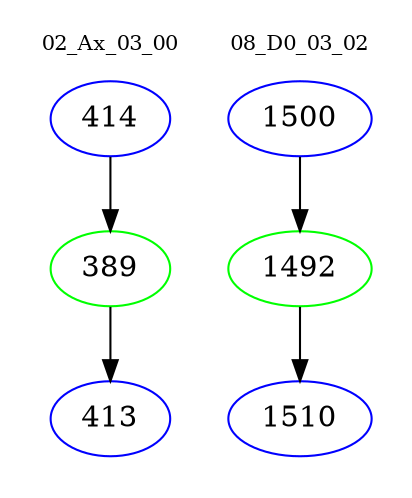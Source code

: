 digraph{
subgraph cluster_0 {
color = white
label = "02_Ax_03_00";
fontsize=10;
T0_414 [label="414", color="blue"]
T0_414 -> T0_389 [color="black"]
T0_389 [label="389", color="green"]
T0_389 -> T0_413 [color="black"]
T0_413 [label="413", color="blue"]
}
subgraph cluster_1 {
color = white
label = "08_D0_03_02";
fontsize=10;
T1_1500 [label="1500", color="blue"]
T1_1500 -> T1_1492 [color="black"]
T1_1492 [label="1492", color="green"]
T1_1492 -> T1_1510 [color="black"]
T1_1510 [label="1510", color="blue"]
}
}
